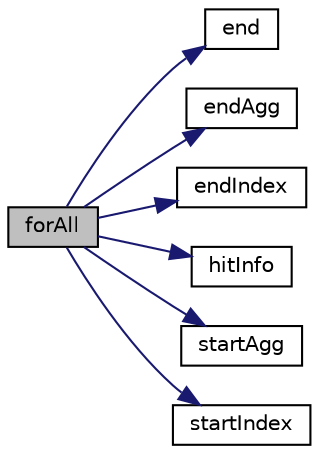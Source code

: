 digraph "forAll"
{
  bgcolor="transparent";
  edge [fontname="Helvetica",fontsize="10",labelfontname="Helvetica",labelfontsize="10"];
  node [fontname="Helvetica",fontsize="10",shape=record];
  rankdir="LR";
  Node1 [label="forAll",height=0.2,width=0.4,color="black", fillcolor="grey75", style="filled" fontcolor="black"];
  Node1 -> Node2 [color="midnightblue",fontsize="10",style="solid",fontname="Helvetica"];
  Node2 [label="end",height=0.2,width=0.4,color="black",URL="$shootRays_8H.html#a343b76d5aedb8270ed459bc189e3e407"];
  Node1 -> Node3 [color="midnightblue",fontsize="10",style="solid",fontname="Helvetica"];
  Node3 [label="endAgg",height=0.2,width=0.4,color="black",URL="$shootRays_8H.html#a3992b3d0f6cad16101f710e33a5fa5e4"];
  Node1 -> Node4 [color="midnightblue",fontsize="10",style="solid",fontname="Helvetica"];
  Node4 [label="endIndex",height=0.2,width=0.4,color="black",URL="$shootRays_8H.html#ad6d43dd93b923687942166cbf61e351d"];
  Node1 -> Node5 [color="midnightblue",fontsize="10",style="solid",fontname="Helvetica"];
  Node5 [label="hitInfo",height=0.2,width=0.4,color="black",URL="$shootRays_8H.html#aeeb7f2232c98add1252a48c0cac40d8b"];
  Node1 -> Node6 [color="midnightblue",fontsize="10",style="solid",fontname="Helvetica"];
  Node6 [label="startAgg",height=0.2,width=0.4,color="black",URL="$shootRays_8H.html#a39013d128e25d0b727444fc025de23a3"];
  Node1 -> Node7 [color="midnightblue",fontsize="10",style="solid",fontname="Helvetica"];
  Node7 [label="startIndex",height=0.2,width=0.4,color="black",URL="$shootRays_8H.html#a59cd2798cd61a33c07f040c29a241381"];
}
